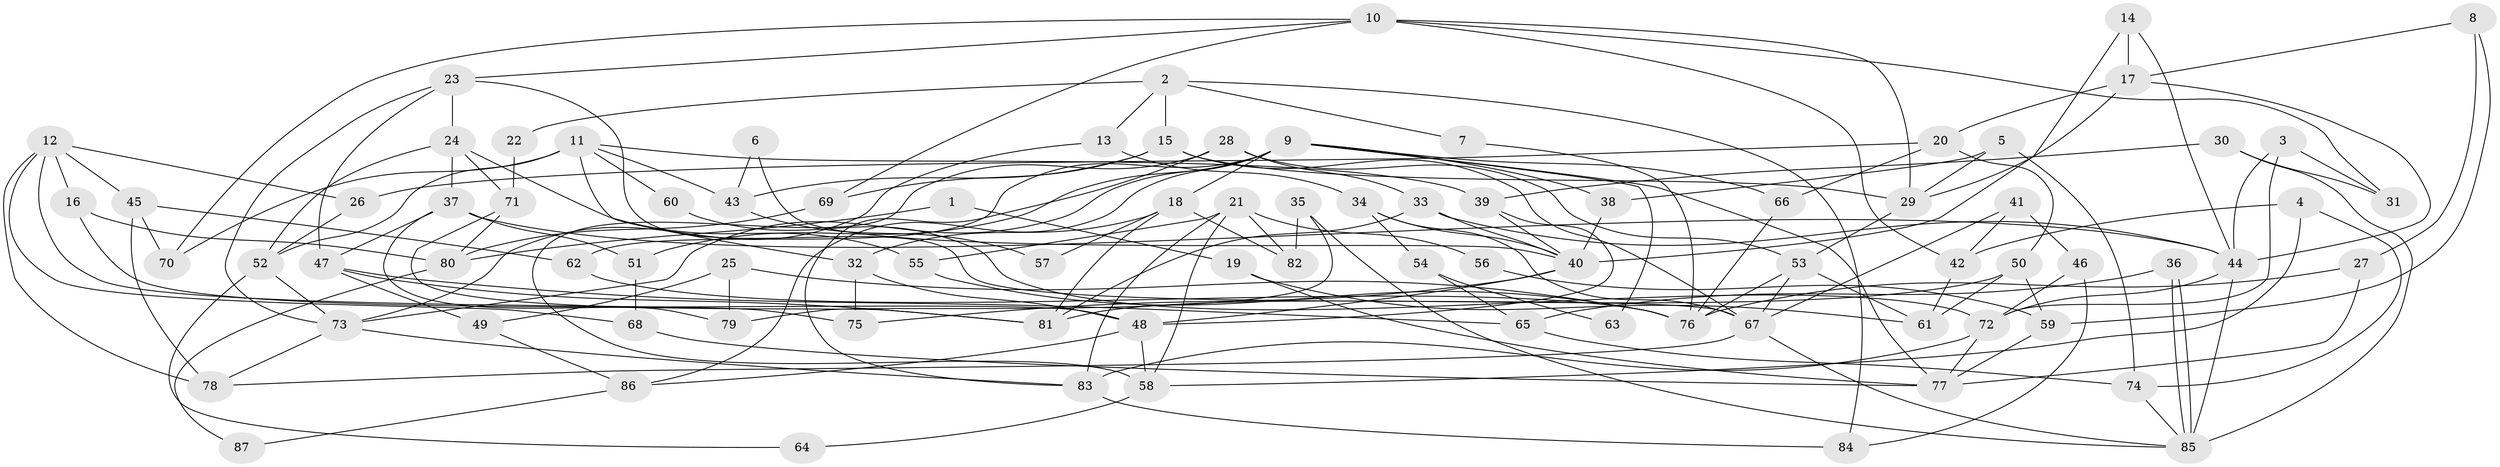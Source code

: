 // Generated by graph-tools (version 1.1) at 2025/01/03/09/25 03:01:59]
// undirected, 87 vertices, 174 edges
graph export_dot {
graph [start="1"]
  node [color=gray90,style=filled];
  1;
  2;
  3;
  4;
  5;
  6;
  7;
  8;
  9;
  10;
  11;
  12;
  13;
  14;
  15;
  16;
  17;
  18;
  19;
  20;
  21;
  22;
  23;
  24;
  25;
  26;
  27;
  28;
  29;
  30;
  31;
  32;
  33;
  34;
  35;
  36;
  37;
  38;
  39;
  40;
  41;
  42;
  43;
  44;
  45;
  46;
  47;
  48;
  49;
  50;
  51;
  52;
  53;
  54;
  55;
  56;
  57;
  58;
  59;
  60;
  61;
  62;
  63;
  64;
  65;
  66;
  67;
  68;
  69;
  70;
  71;
  72;
  73;
  74;
  75;
  76;
  77;
  78;
  79;
  80;
  81;
  82;
  83;
  84;
  85;
  86;
  87;
  1 -- 80;
  1 -- 19;
  2 -- 13;
  2 -- 15;
  2 -- 7;
  2 -- 22;
  2 -- 84;
  3 -- 72;
  3 -- 44;
  3 -- 31;
  4 -- 74;
  4 -- 42;
  4 -- 58;
  5 -- 29;
  5 -- 38;
  5 -- 74;
  6 -- 43;
  6 -- 40;
  7 -- 76;
  8 -- 27;
  8 -- 17;
  8 -- 59;
  9 -- 51;
  9 -- 62;
  9 -- 18;
  9 -- 38;
  9 -- 63;
  9 -- 66;
  9 -- 73;
  9 -- 77;
  9 -- 86;
  10 -- 31;
  10 -- 29;
  10 -- 23;
  10 -- 42;
  10 -- 69;
  10 -- 70;
  11 -- 70;
  11 -- 52;
  11 -- 32;
  11 -- 39;
  11 -- 43;
  11 -- 60;
  12 -- 78;
  12 -- 75;
  12 -- 16;
  12 -- 26;
  12 -- 45;
  12 -- 68;
  13 -- 34;
  13 -- 73;
  14 -- 44;
  14 -- 40;
  14 -- 17;
  15 -- 29;
  15 -- 67;
  15 -- 43;
  15 -- 69;
  16 -- 48;
  16 -- 80;
  17 -- 44;
  17 -- 20;
  17 -- 29;
  18 -- 32;
  18 -- 57;
  18 -- 81;
  18 -- 82;
  19 -- 61;
  19 -- 77;
  20 -- 26;
  20 -- 50;
  20 -- 66;
  21 -- 58;
  21 -- 55;
  21 -- 56;
  21 -- 82;
  21 -- 83;
  22 -- 71;
  23 -- 73;
  23 -- 24;
  23 -- 47;
  23 -- 67;
  24 -- 37;
  24 -- 52;
  24 -- 55;
  24 -- 71;
  25 -- 76;
  25 -- 79;
  25 -- 49;
  26 -- 52;
  27 -- 77;
  27 -- 76;
  28 -- 58;
  28 -- 83;
  28 -- 33;
  28 -- 53;
  29 -- 53;
  30 -- 39;
  30 -- 85;
  30 -- 31;
  32 -- 48;
  32 -- 75;
  33 -- 81;
  33 -- 40;
  33 -- 44;
  34 -- 40;
  34 -- 67;
  34 -- 54;
  35 -- 85;
  35 -- 82;
  35 -- 79;
  36 -- 85;
  36 -- 85;
  36 -- 65;
  37 -- 47;
  37 -- 44;
  37 -- 51;
  37 -- 79;
  38 -- 40;
  39 -- 48;
  39 -- 40;
  40 -- 48;
  40 -- 75;
  41 -- 42;
  41 -- 46;
  41 -- 67;
  42 -- 61;
  43 -- 57;
  44 -- 85;
  44 -- 72;
  45 -- 78;
  45 -- 62;
  45 -- 70;
  46 -- 84;
  46 -- 72;
  47 -- 81;
  47 -- 49;
  47 -- 65;
  48 -- 86;
  48 -- 58;
  49 -- 86;
  50 -- 81;
  50 -- 59;
  50 -- 61;
  51 -- 68;
  52 -- 73;
  52 -- 64;
  53 -- 67;
  53 -- 61;
  53 -- 76;
  54 -- 65;
  54 -- 63;
  55 -- 76;
  56 -- 59;
  58 -- 64;
  59 -- 77;
  60 -- 72;
  62 -- 76;
  65 -- 74;
  66 -- 76;
  67 -- 78;
  67 -- 85;
  68 -- 77;
  69 -- 80;
  71 -- 80;
  71 -- 81;
  72 -- 77;
  72 -- 83;
  73 -- 83;
  73 -- 78;
  74 -- 85;
  80 -- 87;
  83 -- 84;
  86 -- 87;
}

